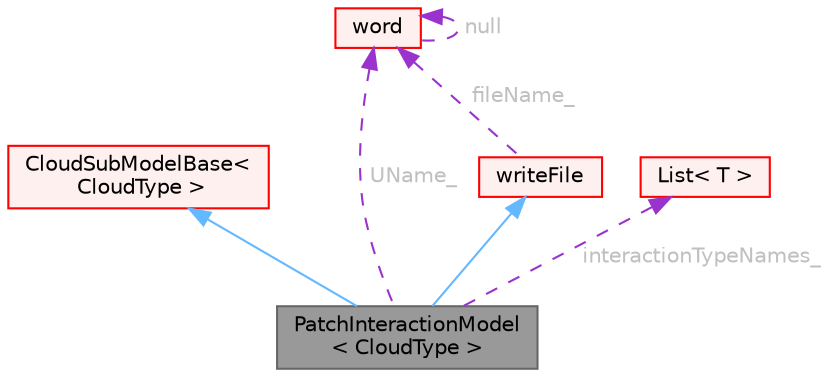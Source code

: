digraph "PatchInteractionModel&lt; CloudType &gt;"
{
 // LATEX_PDF_SIZE
  bgcolor="transparent";
  edge [fontname=Helvetica,fontsize=10,labelfontname=Helvetica,labelfontsize=10];
  node [fontname=Helvetica,fontsize=10,shape=box,height=0.2,width=0.4];
  Node1 [id="Node000001",label="PatchInteractionModel\l\< CloudType \>",height=0.2,width=0.4,color="gray40", fillcolor="grey60", style="filled", fontcolor="black",tooltip="Templated patch interaction model class."];
  Node2 -> Node1 [id="edge1_Node000001_Node000002",dir="back",color="steelblue1",style="solid",tooltip=" "];
  Node2 [id="Node000002",label="CloudSubModelBase\<\l CloudType \>",height=0.2,width=0.4,color="red", fillcolor="#FFF0F0", style="filled",URL="$classFoam_1_1CloudSubModelBase.html",tooltip="Base class for cloud sub-models."];
  Node30 -> Node1 [id="edge2_Node000001_Node000030",dir="back",color="steelblue1",style="solid",tooltip=" "];
  Node30 [id="Node000030",label="writeFile",height=0.2,width=0.4,color="red", fillcolor="#FFF0F0", style="filled",URL="$classFoam_1_1functionObjects_1_1writeFile.html",tooltip="Base class for writing single files from the function objects."];
  Node4 -> Node30 [id="edge3_Node000030_Node000004",dir="back",color="darkorchid3",style="dashed",tooltip=" ",label=" fileName_",fontcolor="grey" ];
  Node4 [id="Node000004",label="word",height=0.2,width=0.4,color="red", fillcolor="#FFF0F0", style="filled",URL="$classFoam_1_1word.html",tooltip="A class for handling words, derived from Foam::string."];
  Node4 -> Node4 [id="edge4_Node000004_Node000004",dir="back",color="darkorchid3",style="dashed",tooltip=" ",label=" null",fontcolor="grey" ];
  Node34 -> Node1 [id="edge5_Node000001_Node000034",dir="back",color="darkorchid3",style="dashed",tooltip=" ",label=" interactionTypeNames_",fontcolor="grey" ];
  Node34 [id="Node000034",label="List\< T \>",height=0.2,width=0.4,color="red", fillcolor="#FFF0F0", style="filled",URL="$classFoam_1_1List.html",tooltip="A 1D array of objects of type <T>, where the size of the vector is known and used for subscript bound..."];
  Node4 -> Node1 [id="edge6_Node000001_Node000004",dir="back",color="darkorchid3",style="dashed",tooltip=" ",label=" UName_",fontcolor="grey" ];
}
